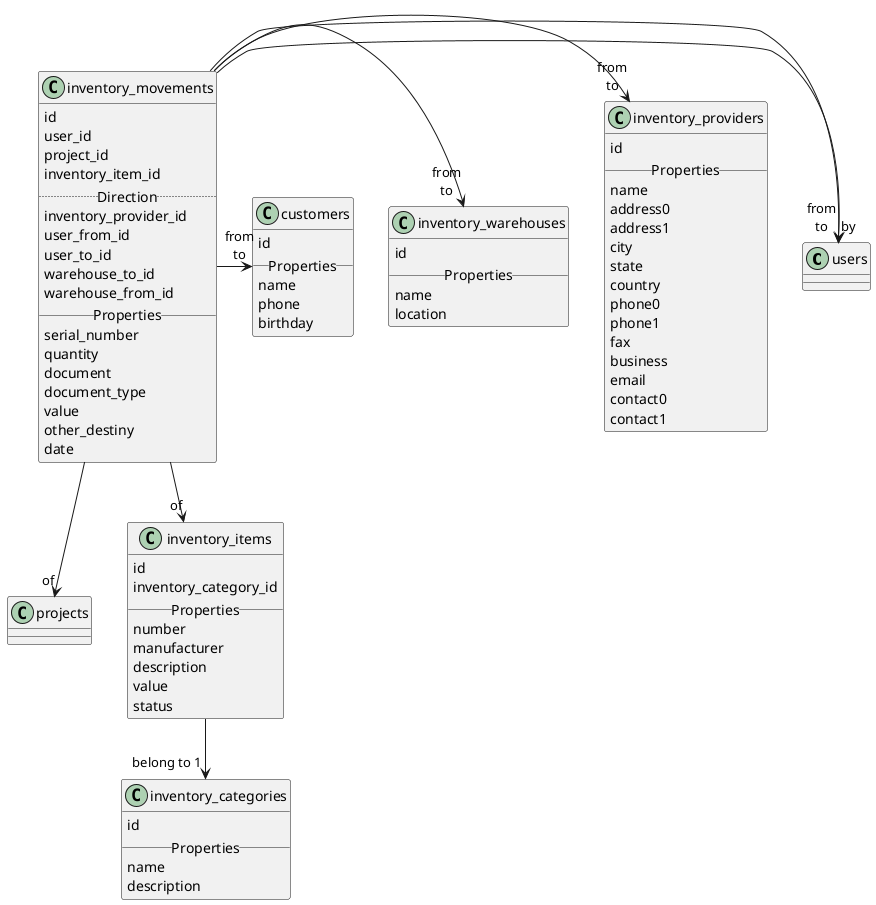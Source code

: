 @startuml
class users {
	
}

class projects{
	
}


class customers{
	id
	__ Properties __
	name
	phone
	birthday
}

class inventory_items {
	id
	inventory_category_id
	__ Properties __
	number
	manufacturer
	description
	value
	status
}


class inventory_warehouses {
	id
	__ Properties __
	name
	location
}


class inventory_categories{
    id
    __ Properties __
    name
    description
}


class inventory_providers{
	id
	__ Properties __
	name
	address0
	address1
	city
	state
	country
	phone0
	phone1
	fax
	business
	email
	contact0
	contact1
}


class inventory_movements{
	id
	user_id
	project_id
	inventory_item_id
	.. Direction ..
	inventory_provider_id
	user_from_id
	user_to_id
	warehouse_to_id
	warehouse_from_id
	__ Properties __
	serial_number
	quantity
	document
	document_type
	value
	other_destiny
	date
}

inventory_items --> "belong to 1" inventory_categories

inventory_movements --> "by" users
inventory_movements --> "of" projects
inventory_movements --> "of" inventory_items
inventory_movements -> "from\nto" inventory_providers
inventory_movements -> "from\nto" inventory_warehouses
inventory_movements -> "from\nto" customers
inventory_movements -> "from\nto" users
@enduml